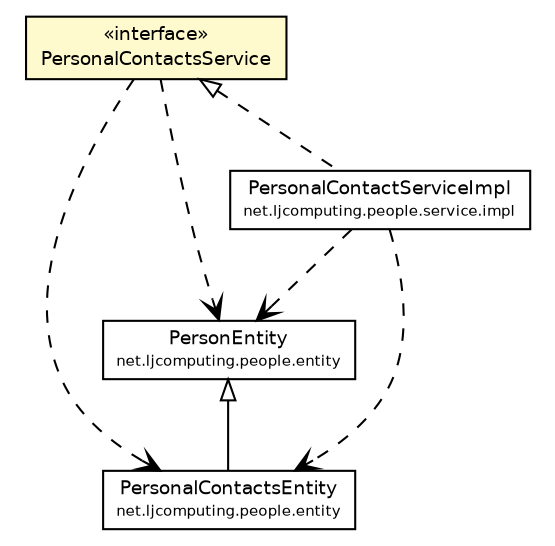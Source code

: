 #!/usr/local/bin/dot
#
# Class diagram 
# Generated by UMLGraph version R5_6 (http://www.umlgraph.org/)
#

digraph G {
	edge [fontname="Helvetica",fontsize=10,labelfontname="Helvetica",labelfontsize=10];
	node [fontname="Helvetica",fontsize=10,shape=plaintext];
	nodesep=0.25;
	ranksep=0.5;
	// net.ljcomputing.people.entity.PersonalContactsEntity
	c1554 [label=<<table title="net.ljcomputing.people.entity.PersonalContactsEntity" border="0" cellborder="1" cellspacing="0" cellpadding="2" port="p" href="../entity/PersonalContactsEntity.html">
		<tr><td><table border="0" cellspacing="0" cellpadding="1">
<tr><td align="center" balign="center"> PersonalContactsEntity </td></tr>
<tr><td align="center" balign="center"><font point-size="7.0"> net.ljcomputing.people.entity </font></td></tr>
		</table></td></tr>
		</table>>, URL="../entity/PersonalContactsEntity.html", fontname="Helvetica", fontcolor="black", fontsize=9.0];
	// net.ljcomputing.people.entity.PersonEntity
	c1563 [label=<<table title="net.ljcomputing.people.entity.PersonEntity" border="0" cellborder="1" cellspacing="0" cellpadding="2" port="p" href="../entity/PersonEntity.html">
		<tr><td><table border="0" cellspacing="0" cellpadding="1">
<tr><td align="center" balign="center"> PersonEntity </td></tr>
<tr><td align="center" balign="center"><font point-size="7.0"> net.ljcomputing.people.entity </font></td></tr>
		</table></td></tr>
		</table>>, URL="../entity/PersonEntity.html", fontname="Helvetica", fontcolor="black", fontsize=9.0];
	// net.ljcomputing.people.service.PersonalContactsService
	c1578 [label=<<table title="net.ljcomputing.people.service.PersonalContactsService" border="0" cellborder="1" cellspacing="0" cellpadding="2" port="p" bgcolor="lemonChiffon" href="./PersonalContactsService.html">
		<tr><td><table border="0" cellspacing="0" cellpadding="1">
<tr><td align="center" balign="center"> &#171;interface&#187; </td></tr>
<tr><td align="center" balign="center"> PersonalContactsService </td></tr>
		</table></td></tr>
		</table>>, URL="./PersonalContactsService.html", fontname="Helvetica", fontcolor="black", fontsize=9.0];
	// net.ljcomputing.people.service.impl.PersonalContactServiceImpl
	c1583 [label=<<table title="net.ljcomputing.people.service.impl.PersonalContactServiceImpl" border="0" cellborder="1" cellspacing="0" cellpadding="2" port="p" href="./impl/PersonalContactServiceImpl.html">
		<tr><td><table border="0" cellspacing="0" cellpadding="1">
<tr><td align="center" balign="center"> PersonalContactServiceImpl </td></tr>
<tr><td align="center" balign="center"><font point-size="7.0"> net.ljcomputing.people.service.impl </font></td></tr>
		</table></td></tr>
		</table>>, URL="./impl/PersonalContactServiceImpl.html", fontname="Helvetica", fontcolor="black", fontsize=9.0];
	//net.ljcomputing.people.entity.PersonalContactsEntity extends net.ljcomputing.people.entity.PersonEntity
	c1563:p -> c1554:p [dir=back,arrowtail=empty];
	//net.ljcomputing.people.service.impl.PersonalContactServiceImpl implements net.ljcomputing.people.service.PersonalContactsService
	c1578:p -> c1583:p [dir=back,arrowtail=empty,style=dashed];
	// net.ljcomputing.people.service.PersonalContactsService DEPEND net.ljcomputing.people.entity.PersonalContactsEntity
	c1578:p -> c1554:p [taillabel="", label="", headlabel="", fontname="Helvetica", fontcolor="black", fontsize=10.0, color="black", arrowhead=open, style=dashed];
	// net.ljcomputing.people.service.PersonalContactsService DEPEND net.ljcomputing.people.entity.PersonEntity
	c1578:p -> c1563:p [taillabel="", label="", headlabel="", fontname="Helvetica", fontcolor="black", fontsize=10.0, color="black", arrowhead=open, style=dashed];
	// net.ljcomputing.people.service.impl.PersonalContactServiceImpl DEPEND net.ljcomputing.people.entity.PersonalContactsEntity
	c1583:p -> c1554:p [taillabel="", label="", headlabel="", fontname="Helvetica", fontcolor="black", fontsize=10.0, color="black", arrowhead=open, style=dashed];
	// net.ljcomputing.people.service.impl.PersonalContactServiceImpl DEPEND net.ljcomputing.people.entity.PersonEntity
	c1583:p -> c1563:p [taillabel="", label="", headlabel="", fontname="Helvetica", fontcolor="black", fontsize=10.0, color="black", arrowhead=open, style=dashed];
}


